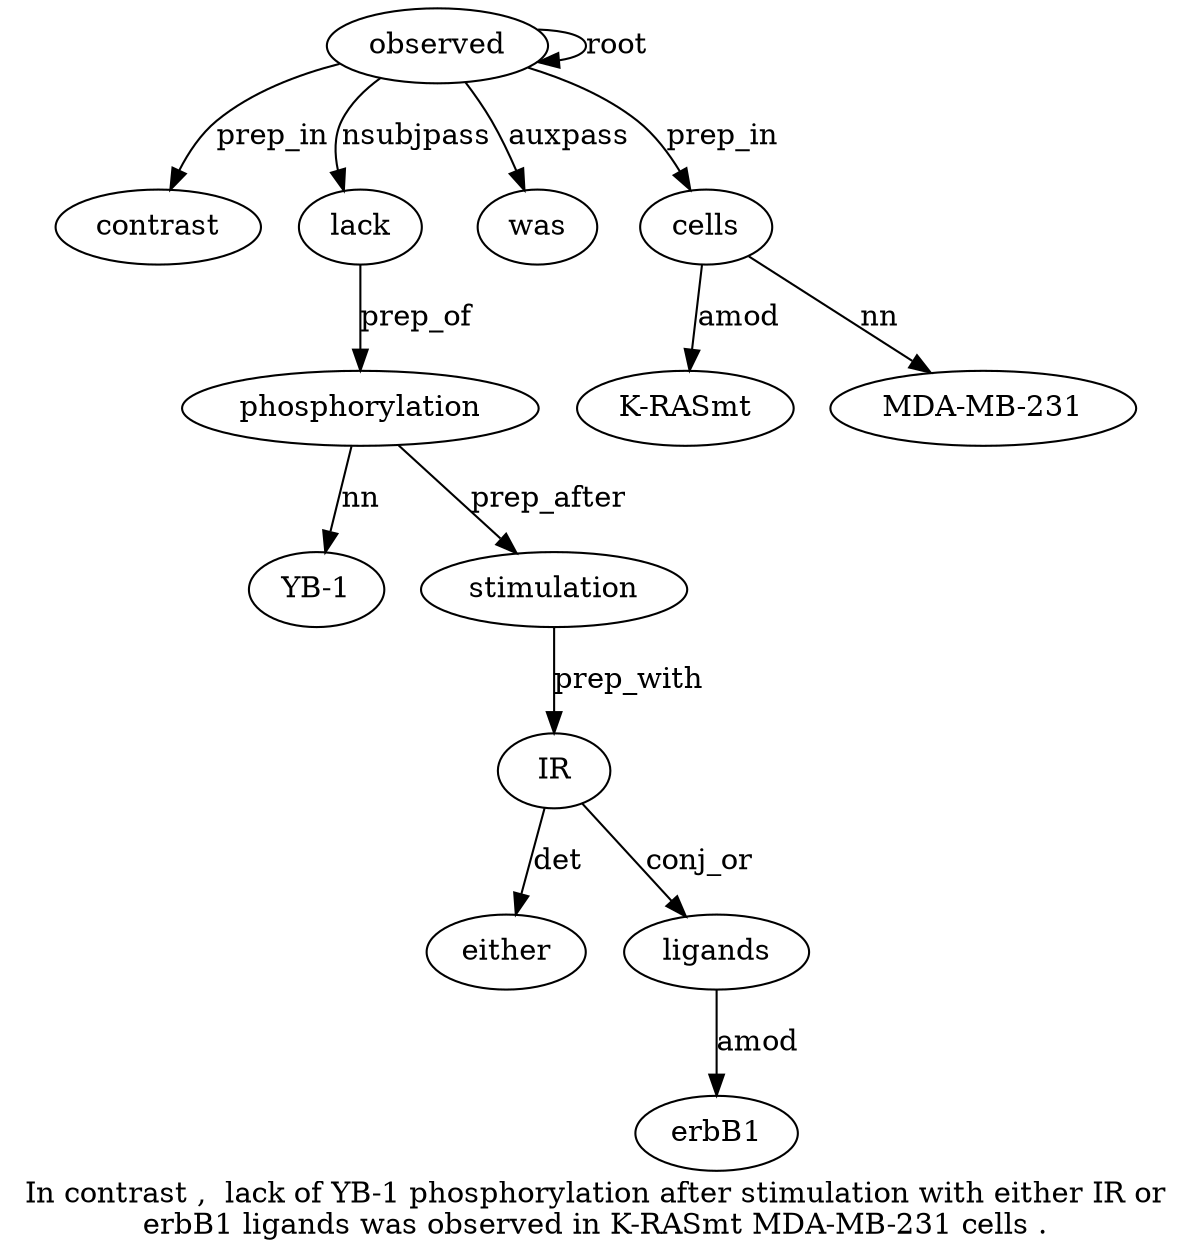 digraph "In contrast ,  lack of YB-1 phosphorylation after stimulation with either IR or erbB1 ligands was observed in K-RASmt MDA-MB-231 cells ." {
label="In contrast ,  lack of YB-1 phosphorylation after stimulation with either IR or
erbB1 ligands was observed in K-RASmt MDA-MB-231 cells .";
observed17 [style=filled, fillcolor=white, label=observed];
contrast2 [style=filled, fillcolor=white, label=contrast];
observed17 -> contrast2  [label=prep_in];
lack4 [style=filled, fillcolor=white, label=lack];
observed17 -> lack4  [label=nsubjpass];
phosphorylation7 [style=filled, fillcolor=white, label=phosphorylation];
"YB-16" [style=filled, fillcolor=white, label="YB-1"];
phosphorylation7 -> "YB-16"  [label=nn];
lack4 -> phosphorylation7  [label=prep_of];
stimulation9 [style=filled, fillcolor=white, label=stimulation];
phosphorylation7 -> stimulation9  [label=prep_after];
IR12 [style=filled, fillcolor=white, label=IR];
either11 [style=filled, fillcolor=white, label=either];
IR12 -> either11  [label=det];
stimulation9 -> IR12  [label=prep_with];
ligands15 [style=filled, fillcolor=white, label=ligands];
erbB114 [style=filled, fillcolor=white, label=erbB1];
ligands15 -> erbB114  [label=amod];
IR12 -> ligands15  [label=conj_or];
was16 [style=filled, fillcolor=white, label=was];
observed17 -> was16  [label=auxpass];
observed17 -> observed17  [label=root];
cells21 [style=filled, fillcolor=white, label=cells];
"K-RASmt19" [style=filled, fillcolor=white, label="K-RASmt"];
cells21 -> "K-RASmt19"  [label=amod];
"MDA-MB-2310" [style=filled, fillcolor=white, label="MDA-MB-231"];
cells21 -> "MDA-MB-2310"  [label=nn];
observed17 -> cells21  [label=prep_in];
}
